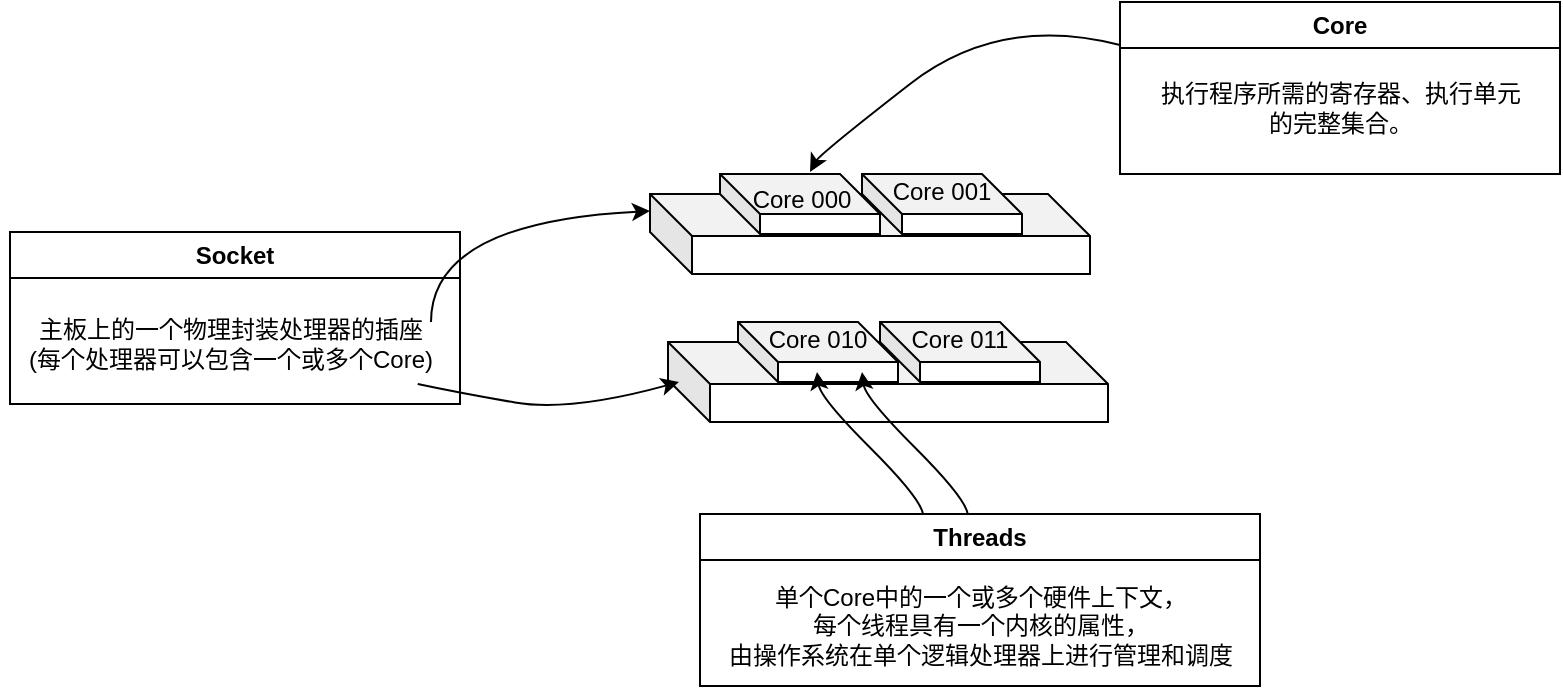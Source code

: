 <mxfile version="21.6.2" type="github">
  <diagram name="第 1 页" id="EqIvcVBbqK60LLNWk-H2">
    <mxGraphModel dx="1050" dy="549" grid="1" gridSize="10" guides="1" tooltips="1" connect="1" arrows="1" fold="1" page="1" pageScale="1" pageWidth="827" pageHeight="1169" math="0" shadow="0">
      <root>
        <mxCell id="0" />
        <mxCell id="1" parent="0" />
        <mxCell id="hMUa75q-CvkKy-5lv9HW-16" value="" style="shape=cube;whiteSpace=wrap;html=1;boundedLbl=1;backgroundOutline=1;darkOpacity=0.05;darkOpacity2=0.1;size=21;strokeOpacity=100;" vertex="1" parent="1">
          <mxGeometry x="340" y="491" width="220" height="40" as="geometry" />
        </mxCell>
        <mxCell id="hMUa75q-CvkKy-5lv9HW-17" value="" style="shape=cube;whiteSpace=wrap;html=1;boundedLbl=1;backgroundOutline=1;darkOpacity=0.05;darkOpacity2=0.1;" vertex="1" parent="1">
          <mxGeometry x="375" y="481" width="80" height="30" as="geometry" />
        </mxCell>
        <mxCell id="hMUa75q-CvkKy-5lv9HW-18" value="" style="shape=cube;whiteSpace=wrap;html=1;boundedLbl=1;backgroundOutline=1;darkOpacity=0.05;darkOpacity2=0.1;" vertex="1" parent="1">
          <mxGeometry x="446" y="481" width="80" height="30" as="geometry" />
        </mxCell>
        <mxCell id="hMUa75q-CvkKy-5lv9HW-22" value="Core 000" style="text;html=1;strokeColor=none;fillColor=none;align=center;verticalAlign=middle;whiteSpace=wrap;rounded=0;" vertex="1" parent="1">
          <mxGeometry x="386" y="477" width="60" height="33" as="geometry" />
        </mxCell>
        <mxCell id="hMUa75q-CvkKy-5lv9HW-23" value="Core 001" style="text;html=1;strokeColor=none;fillColor=none;align=center;verticalAlign=middle;whiteSpace=wrap;rounded=0;" vertex="1" parent="1">
          <mxGeometry x="436" y="469" width="100" height="42" as="geometry" />
        </mxCell>
        <mxCell id="hMUa75q-CvkKy-5lv9HW-24" value="" style="shape=cube;whiteSpace=wrap;html=1;boundedLbl=1;backgroundOutline=1;darkOpacity=0.05;darkOpacity2=0.1;size=21;strokeOpacity=100;" vertex="1" parent="1">
          <mxGeometry x="349" y="565" width="220" height="40" as="geometry" />
        </mxCell>
        <mxCell id="hMUa75q-CvkKy-5lv9HW-25" value="" style="shape=cube;whiteSpace=wrap;html=1;boundedLbl=1;backgroundOutline=1;darkOpacity=0.05;darkOpacity2=0.1;" vertex="1" parent="1">
          <mxGeometry x="384" y="555" width="80" height="30" as="geometry" />
        </mxCell>
        <mxCell id="hMUa75q-CvkKy-5lv9HW-26" value="" style="shape=cube;whiteSpace=wrap;html=1;boundedLbl=1;backgroundOutline=1;darkOpacity=0.05;darkOpacity2=0.1;" vertex="1" parent="1">
          <mxGeometry x="455" y="555" width="80" height="30" as="geometry" />
        </mxCell>
        <mxCell id="hMUa75q-CvkKy-5lv9HW-27" value="Core 010" style="text;html=1;strokeColor=none;fillColor=none;align=center;verticalAlign=middle;whiteSpace=wrap;rounded=0;" vertex="1" parent="1">
          <mxGeometry x="394" y="531" width="60" height="66" as="geometry" />
        </mxCell>
        <mxCell id="hMUa75q-CvkKy-5lv9HW-28" value="Core 011" style="text;html=1;strokeColor=none;fillColor=none;align=center;verticalAlign=middle;whiteSpace=wrap;rounded=0;" vertex="1" parent="1">
          <mxGeometry x="445" y="543" width="100" height="42" as="geometry" />
        </mxCell>
        <mxCell id="hMUa75q-CvkKy-5lv9HW-29" value="Socket" style="swimlane;whiteSpace=wrap;html=1;" vertex="1" parent="1">
          <mxGeometry x="20" y="510" width="225" height="86" as="geometry" />
        </mxCell>
        <mxCell id="hMUa75q-CvkKy-5lv9HW-30" value="主板上的一个物理封装处理器的插座&lt;br&gt;(每个处理器可以包含一个或多个Core)" style="text;html=1;align=center;verticalAlign=middle;resizable=0;points=[];autosize=1;strokeColor=none;fillColor=none;" vertex="1" parent="hMUa75q-CvkKy-5lv9HW-29">
          <mxGeometry x="-5" y="36" width="230" height="40" as="geometry" />
        </mxCell>
        <mxCell id="hMUa75q-CvkKy-5lv9HW-31" value="Core" style="swimlane;whiteSpace=wrap;html=1;" vertex="1" parent="1">
          <mxGeometry x="575" y="395" width="220" height="86" as="geometry" />
        </mxCell>
        <mxCell id="hMUa75q-CvkKy-5lv9HW-33" value="执行程序所需的寄存器、执行单元&lt;br&gt;的完整集合。" style="text;html=1;align=center;verticalAlign=middle;resizable=0;points=[];autosize=1;strokeColor=none;fillColor=none;" vertex="1" parent="hMUa75q-CvkKy-5lv9HW-31">
          <mxGeometry x="10" y="33" width="200" height="40" as="geometry" />
        </mxCell>
        <mxCell id="hMUa75q-CvkKy-5lv9HW-34" value="Threads" style="swimlane;whiteSpace=wrap;html=1;" vertex="1" parent="1">
          <mxGeometry x="365" y="651" width="280" height="86" as="geometry" />
        </mxCell>
        <mxCell id="hMUa75q-CvkKy-5lv9HW-35" value="单个Core中的一个或多个硬件上下文，&lt;br&gt;每个线程具有一个内核的属性，&lt;br&gt;由操作系统在单个逻辑处理器上进行管理和调度" style="text;html=1;align=center;verticalAlign=middle;resizable=0;points=[];autosize=1;strokeColor=none;fillColor=none;" vertex="1" parent="hMUa75q-CvkKy-5lv9HW-34">
          <mxGeometry y="26" width="280" height="60" as="geometry" />
        </mxCell>
        <mxCell id="hMUa75q-CvkKy-5lv9HW-37" value="" style="curved=1;endArrow=classic;html=1;rounded=0;exitX=0;exitY=0.25;exitDx=0;exitDy=0;" edge="1" parent="1" source="hMUa75q-CvkKy-5lv9HW-31">
          <mxGeometry width="50" height="50" relative="1" as="geometry">
            <mxPoint x="425" y="521" as="sourcePoint" />
            <mxPoint x="420" y="480" as="targetPoint" />
            <Array as="points">
              <mxPoint x="515" y="401" />
              <mxPoint x="425" y="471" />
            </Array>
          </mxGeometry>
        </mxCell>
        <mxCell id="hMUa75q-CvkKy-5lv9HW-38" value="" style="curved=1;endArrow=classic;html=1;rounded=0;entryX=0;entryY=0;entryDx=10.5;entryDy=29.5;entryPerimeter=0;" edge="1" parent="1">
          <mxGeometry width="50" height="50" relative="1" as="geometry">
            <mxPoint x="230.5" y="555" as="sourcePoint" />
            <mxPoint x="340" y="499.5" as="targetPoint" />
            <Array as="points">
              <mxPoint x="230.5" y="505" />
            </Array>
          </mxGeometry>
        </mxCell>
        <mxCell id="hMUa75q-CvkKy-5lv9HW-40" value="" style="curved=1;endArrow=classic;html=1;rounded=0;entryX=0;entryY=0;entryDx=10.5;entryDy=29.5;entryPerimeter=0;" edge="1" parent="1" source="hMUa75q-CvkKy-5lv9HW-30">
          <mxGeometry width="50" height="50" relative="1" as="geometry">
            <mxPoint x="245" y="640.5" as="sourcePoint" />
            <mxPoint x="354.5" y="585" as="targetPoint" />
            <Array as="points">
              <mxPoint x="245" y="590.5" />
              <mxPoint x="300" y="600" />
            </Array>
          </mxGeometry>
        </mxCell>
        <mxCell id="hMUa75q-CvkKy-5lv9HW-42" value="" style="curved=1;endArrow=classic;html=1;rounded=0;" edge="1" parent="1" source="hMUa75q-CvkKy-5lv9HW-34">
          <mxGeometry width="50" height="50" relative="1" as="geometry">
            <mxPoint x="447.7" y="643" as="sourcePoint" />
            <mxPoint x="446.004" y="580" as="targetPoint" />
            <Array as="points">
              <mxPoint x="497.7" y="643" />
              <mxPoint x="447.7" y="593" />
            </Array>
          </mxGeometry>
        </mxCell>
        <mxCell id="hMUa75q-CvkKy-5lv9HW-43" value="" style="curved=1;endArrow=classic;html=1;rounded=0;" edge="1" parent="1">
          <mxGeometry width="50" height="50" relative="1" as="geometry">
            <mxPoint x="476.5" y="651" as="sourcePoint" />
            <mxPoint x="423.504" y="580" as="targetPoint" />
            <Array as="points">
              <mxPoint x="475.2" y="643" />
              <mxPoint x="425.2" y="593" />
            </Array>
          </mxGeometry>
        </mxCell>
      </root>
    </mxGraphModel>
  </diagram>
</mxfile>
